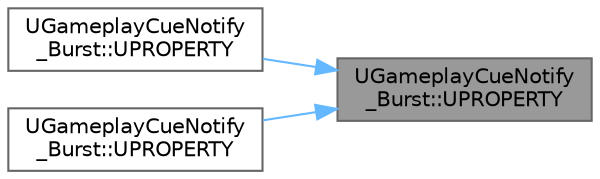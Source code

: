 digraph "UGameplayCueNotify_Burst::UPROPERTY"
{
 // INTERACTIVE_SVG=YES
 // LATEX_PDF_SIZE
  bgcolor="transparent";
  edge [fontname=Helvetica,fontsize=10,labelfontname=Helvetica,labelfontsize=10];
  node [fontname=Helvetica,fontsize=10,shape=box,height=0.2,width=0.4];
  rankdir="RL";
  Node1 [id="Node000001",label="UGameplayCueNotify\l_Burst::UPROPERTY",height=0.2,width=0.4,color="gray40", fillcolor="grey60", style="filled", fontcolor="black",tooltip=" "];
  Node1 -> Node2 [id="edge1_Node000001_Node000002",dir="back",color="steelblue1",style="solid",tooltip=" "];
  Node2 [id="Node000002",label="UGameplayCueNotify\l_Burst::UPROPERTY",height=0.2,width=0.4,color="grey40", fillcolor="white", style="filled",URL="$d6/dc2/classUGameplayCueNotify__Burst.html#a24f1fa2f5f834ac9fb29fb973976af46",tooltip=" "];
  Node1 -> Node3 [id="edge2_Node000001_Node000003",dir="back",color="steelblue1",style="solid",tooltip=" "];
  Node3 [id="Node000003",label="UGameplayCueNotify\l_Burst::UPROPERTY",height=0.2,width=0.4,color="grey40", fillcolor="white", style="filled",URL="$d6/dc2/classUGameplayCueNotify__Burst.html#ae2742b4474e781c28dc474732551116c",tooltip=" "];
}
